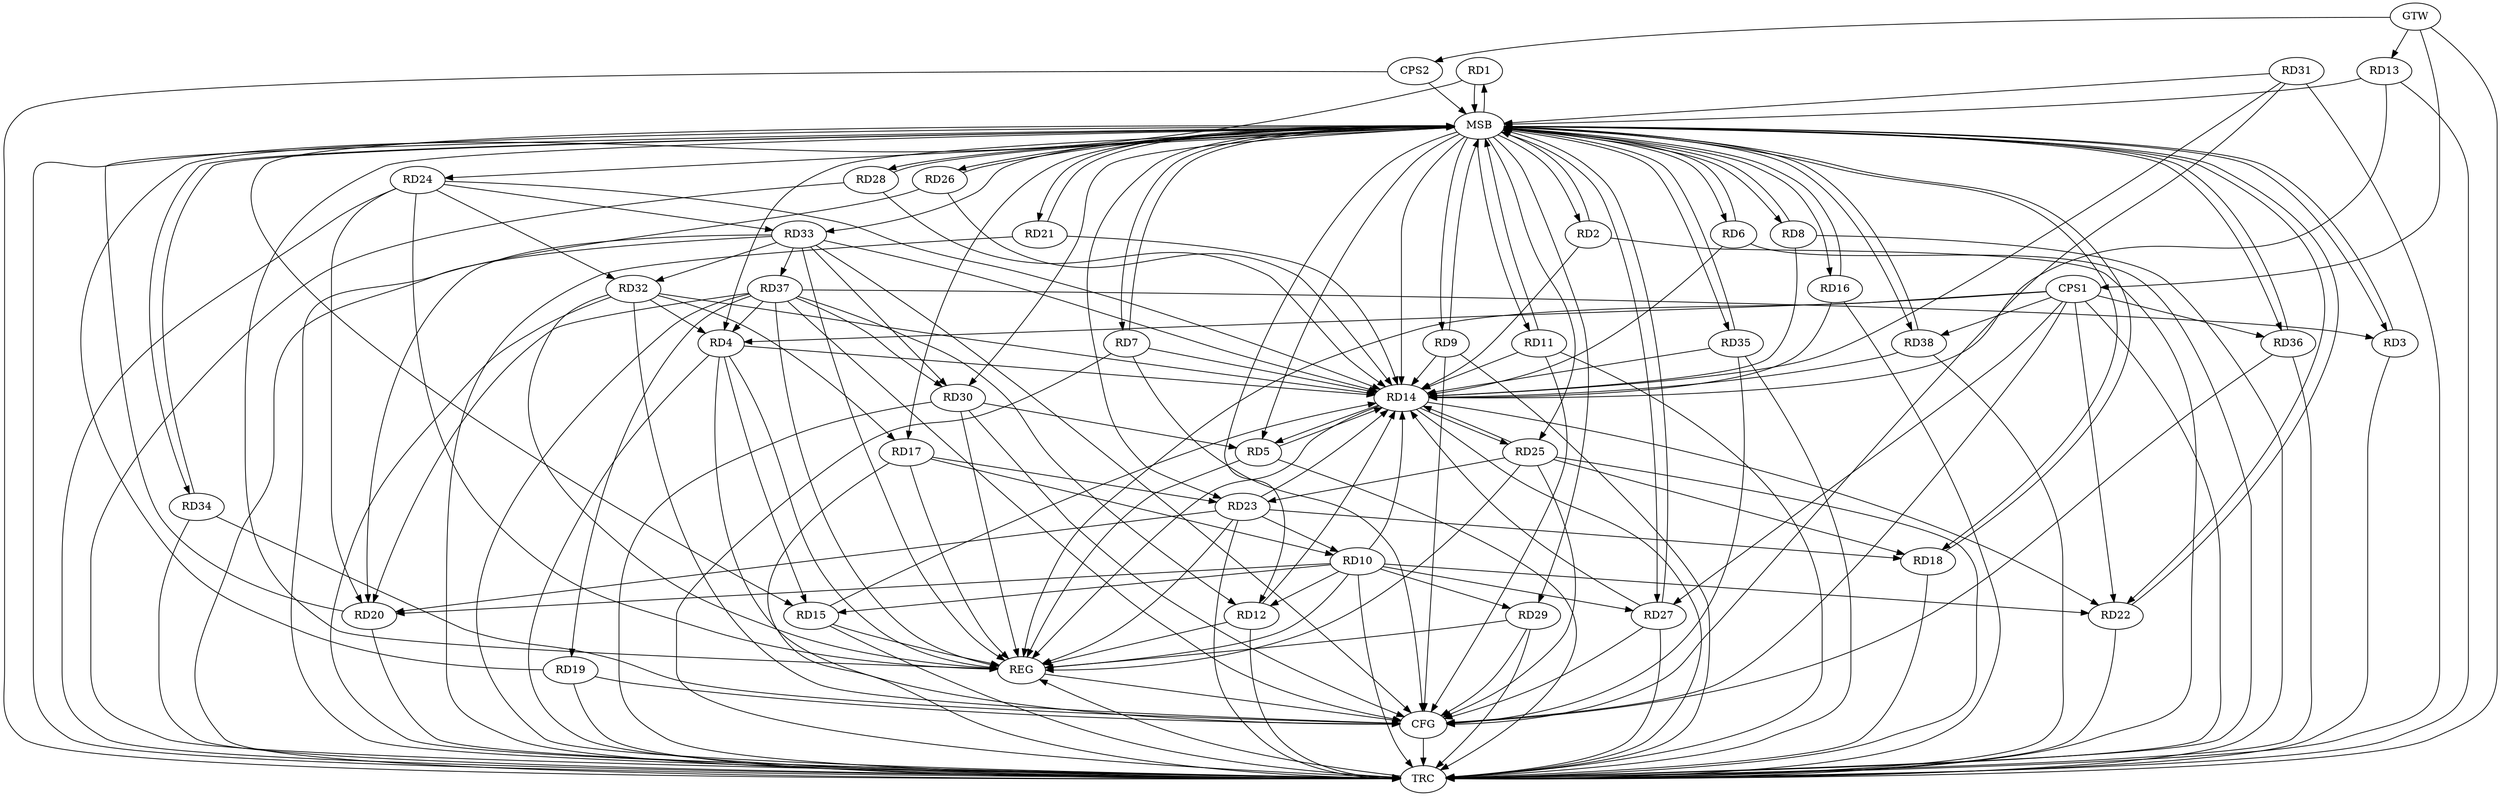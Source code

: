 strict digraph G {
  RD1 [ label="RD1" ];
  RD2 [ label="RD2" ];
  RD3 [ label="RD3" ];
  RD4 [ label="RD4" ];
  RD5 [ label="RD5" ];
  RD6 [ label="RD6" ];
  RD7 [ label="RD7" ];
  RD8 [ label="RD8" ];
  RD9 [ label="RD9" ];
  RD10 [ label="RD10" ];
  RD11 [ label="RD11" ];
  RD12 [ label="RD12" ];
  RD13 [ label="RD13" ];
  RD14 [ label="RD14" ];
  RD15 [ label="RD15" ];
  RD16 [ label="RD16" ];
  RD17 [ label="RD17" ];
  RD18 [ label="RD18" ];
  RD19 [ label="RD19" ];
  RD20 [ label="RD20" ];
  RD21 [ label="RD21" ];
  RD22 [ label="RD22" ];
  RD23 [ label="RD23" ];
  RD24 [ label="RD24" ];
  RD25 [ label="RD25" ];
  RD26 [ label="RD26" ];
  RD27 [ label="RD27" ];
  RD28 [ label="RD28" ];
  RD29 [ label="RD29" ];
  RD30 [ label="RD30" ];
  RD31 [ label="RD31" ];
  RD32 [ label="RD32" ];
  RD33 [ label="RD33" ];
  RD34 [ label="RD34" ];
  RD35 [ label="RD35" ];
  RD36 [ label="RD36" ];
  RD37 [ label="RD37" ];
  RD38 [ label="RD38" ];
  CPS1 [ label="CPS1" ];
  CPS2 [ label="CPS2" ];
  GTW [ label="GTW" ];
  REG [ label="REG" ];
  MSB [ label="MSB" ];
  CFG [ label="CFG" ];
  TRC [ label="TRC" ];
  RD37 -> RD3;
  RD4 -> RD14;
  RD4 -> RD15;
  RD32 -> RD4;
  RD37 -> RD4;
  RD14 -> RD5;
  RD30 -> RD5;
  RD10 -> RD12;
  RD10 -> RD15;
  RD17 -> RD10;
  RD10 -> RD20;
  RD10 -> RD22;
  RD23 -> RD10;
  RD10 -> RD27;
  RD10 -> RD29;
  RD12 -> RD14;
  RD37 -> RD12;
  RD14 -> RD22;
  RD23 -> RD14;
  RD14 -> RD25;
  RD25 -> RD14;
  RD33 -> RD14;
  RD17 -> RD23;
  RD32 -> RD17;
  RD23 -> RD18;
  RD25 -> RD18;
  RD37 -> RD19;
  RD23 -> RD20;
  RD24 -> RD20;
  RD33 -> RD20;
  RD37 -> RD20;
  RD25 -> RD23;
  RD24 -> RD32;
  RD24 -> RD33;
  RD33 -> RD30;
  RD37 -> RD30;
  RD33 -> RD32;
  RD33 -> RD37;
  CPS1 -> RD27;
  CPS1 -> RD36;
  CPS1 -> RD38;
  CPS1 -> RD22;
  CPS1 -> RD4;
  GTW -> RD13;
  GTW -> CPS1;
  GTW -> CPS2;
  RD4 -> REG;
  RD5 -> REG;
  RD10 -> REG;
  RD12 -> REG;
  RD14 -> REG;
  RD15 -> REG;
  RD17 -> REG;
  RD23 -> REG;
  RD24 -> REG;
  RD25 -> REG;
  RD29 -> REG;
  RD30 -> REG;
  RD32 -> REG;
  RD33 -> REG;
  RD37 -> REG;
  CPS1 -> REG;
  RD1 -> MSB;
  MSB -> RD14;
  MSB -> RD15;
  MSB -> RD25;
  MSB -> REG;
  RD2 -> MSB;
  MSB -> RD7;
  MSB -> RD11;
  MSB -> RD26;
  MSB -> RD30;
  MSB -> RD38;
  RD3 -> MSB;
  MSB -> RD12;
  RD6 -> MSB;
  MSB -> RD3;
  MSB -> RD8;
  RD7 -> MSB;
  MSB -> RD4;
  RD8 -> MSB;
  MSB -> RD23;
  MSB -> RD34;
  RD9 -> MSB;
  MSB -> RD5;
  MSB -> RD21;
  MSB -> RD27;
  MSB -> RD33;
  RD11 -> MSB;
  MSB -> RD17;
  RD13 -> MSB;
  MSB -> RD22;
  MSB -> RD24;
  MSB -> RD28;
  RD16 -> MSB;
  MSB -> RD2;
  RD18 -> MSB;
  RD19 -> MSB;
  MSB -> RD35;
  RD20 -> MSB;
  MSB -> RD36;
  RD21 -> MSB;
  MSB -> RD1;
  RD22 -> MSB;
  MSB -> RD6;
  RD26 -> MSB;
  RD27 -> MSB;
  RD28 -> MSB;
  MSB -> RD18;
  MSB -> RD29;
  RD31 -> MSB;
  RD34 -> MSB;
  MSB -> RD9;
  RD35 -> MSB;
  MSB -> RD16;
  RD36 -> MSB;
  RD38 -> MSB;
  CPS2 -> MSB;
  RD4 -> CFG;
  RD25 -> CFG;
  RD27 -> CFG;
  RD9 -> CFG;
  CPS1 -> CFG;
  RD35 -> CFG;
  RD19 -> CFG;
  RD7 -> CFG;
  RD34 -> CFG;
  RD37 -> CFG;
  RD31 -> CFG;
  RD36 -> CFG;
  RD30 -> CFG;
  RD29 -> CFG;
  RD32 -> CFG;
  RD33 -> CFG;
  RD11 -> CFG;
  REG -> CFG;
  RD1 -> TRC;
  RD2 -> TRC;
  RD3 -> TRC;
  RD4 -> TRC;
  RD5 -> TRC;
  RD6 -> TRC;
  RD7 -> TRC;
  RD8 -> TRC;
  RD9 -> TRC;
  RD10 -> TRC;
  RD11 -> TRC;
  RD12 -> TRC;
  RD13 -> TRC;
  RD14 -> TRC;
  RD15 -> TRC;
  RD16 -> TRC;
  RD17 -> TRC;
  RD18 -> TRC;
  RD19 -> TRC;
  RD20 -> TRC;
  RD21 -> TRC;
  RD22 -> TRC;
  RD23 -> TRC;
  RD24 -> TRC;
  RD25 -> TRC;
  RD26 -> TRC;
  RD27 -> TRC;
  RD28 -> TRC;
  RD29 -> TRC;
  RD30 -> TRC;
  RD31 -> TRC;
  RD32 -> TRC;
  RD33 -> TRC;
  RD34 -> TRC;
  RD35 -> TRC;
  RD36 -> TRC;
  RD37 -> TRC;
  RD38 -> TRC;
  CPS1 -> TRC;
  CPS2 -> TRC;
  GTW -> TRC;
  CFG -> TRC;
  TRC -> REG;
  RD5 -> RD14;
  RD32 -> RD14;
  RD38 -> RD14;
  RD8 -> RD14;
  RD21 -> RD14;
  RD35 -> RD14;
  RD10 -> RD14;
  RD28 -> RD14;
  RD27 -> RD14;
  RD9 -> RD14;
  RD6 -> RD14;
  RD11 -> RD14;
  RD16 -> RD14;
  RD15 -> RD14;
  RD26 -> RD14;
  RD13 -> RD14;
  RD24 -> RD14;
  RD2 -> RD14;
  RD31 -> RD14;
  RD7 -> RD14;
}
